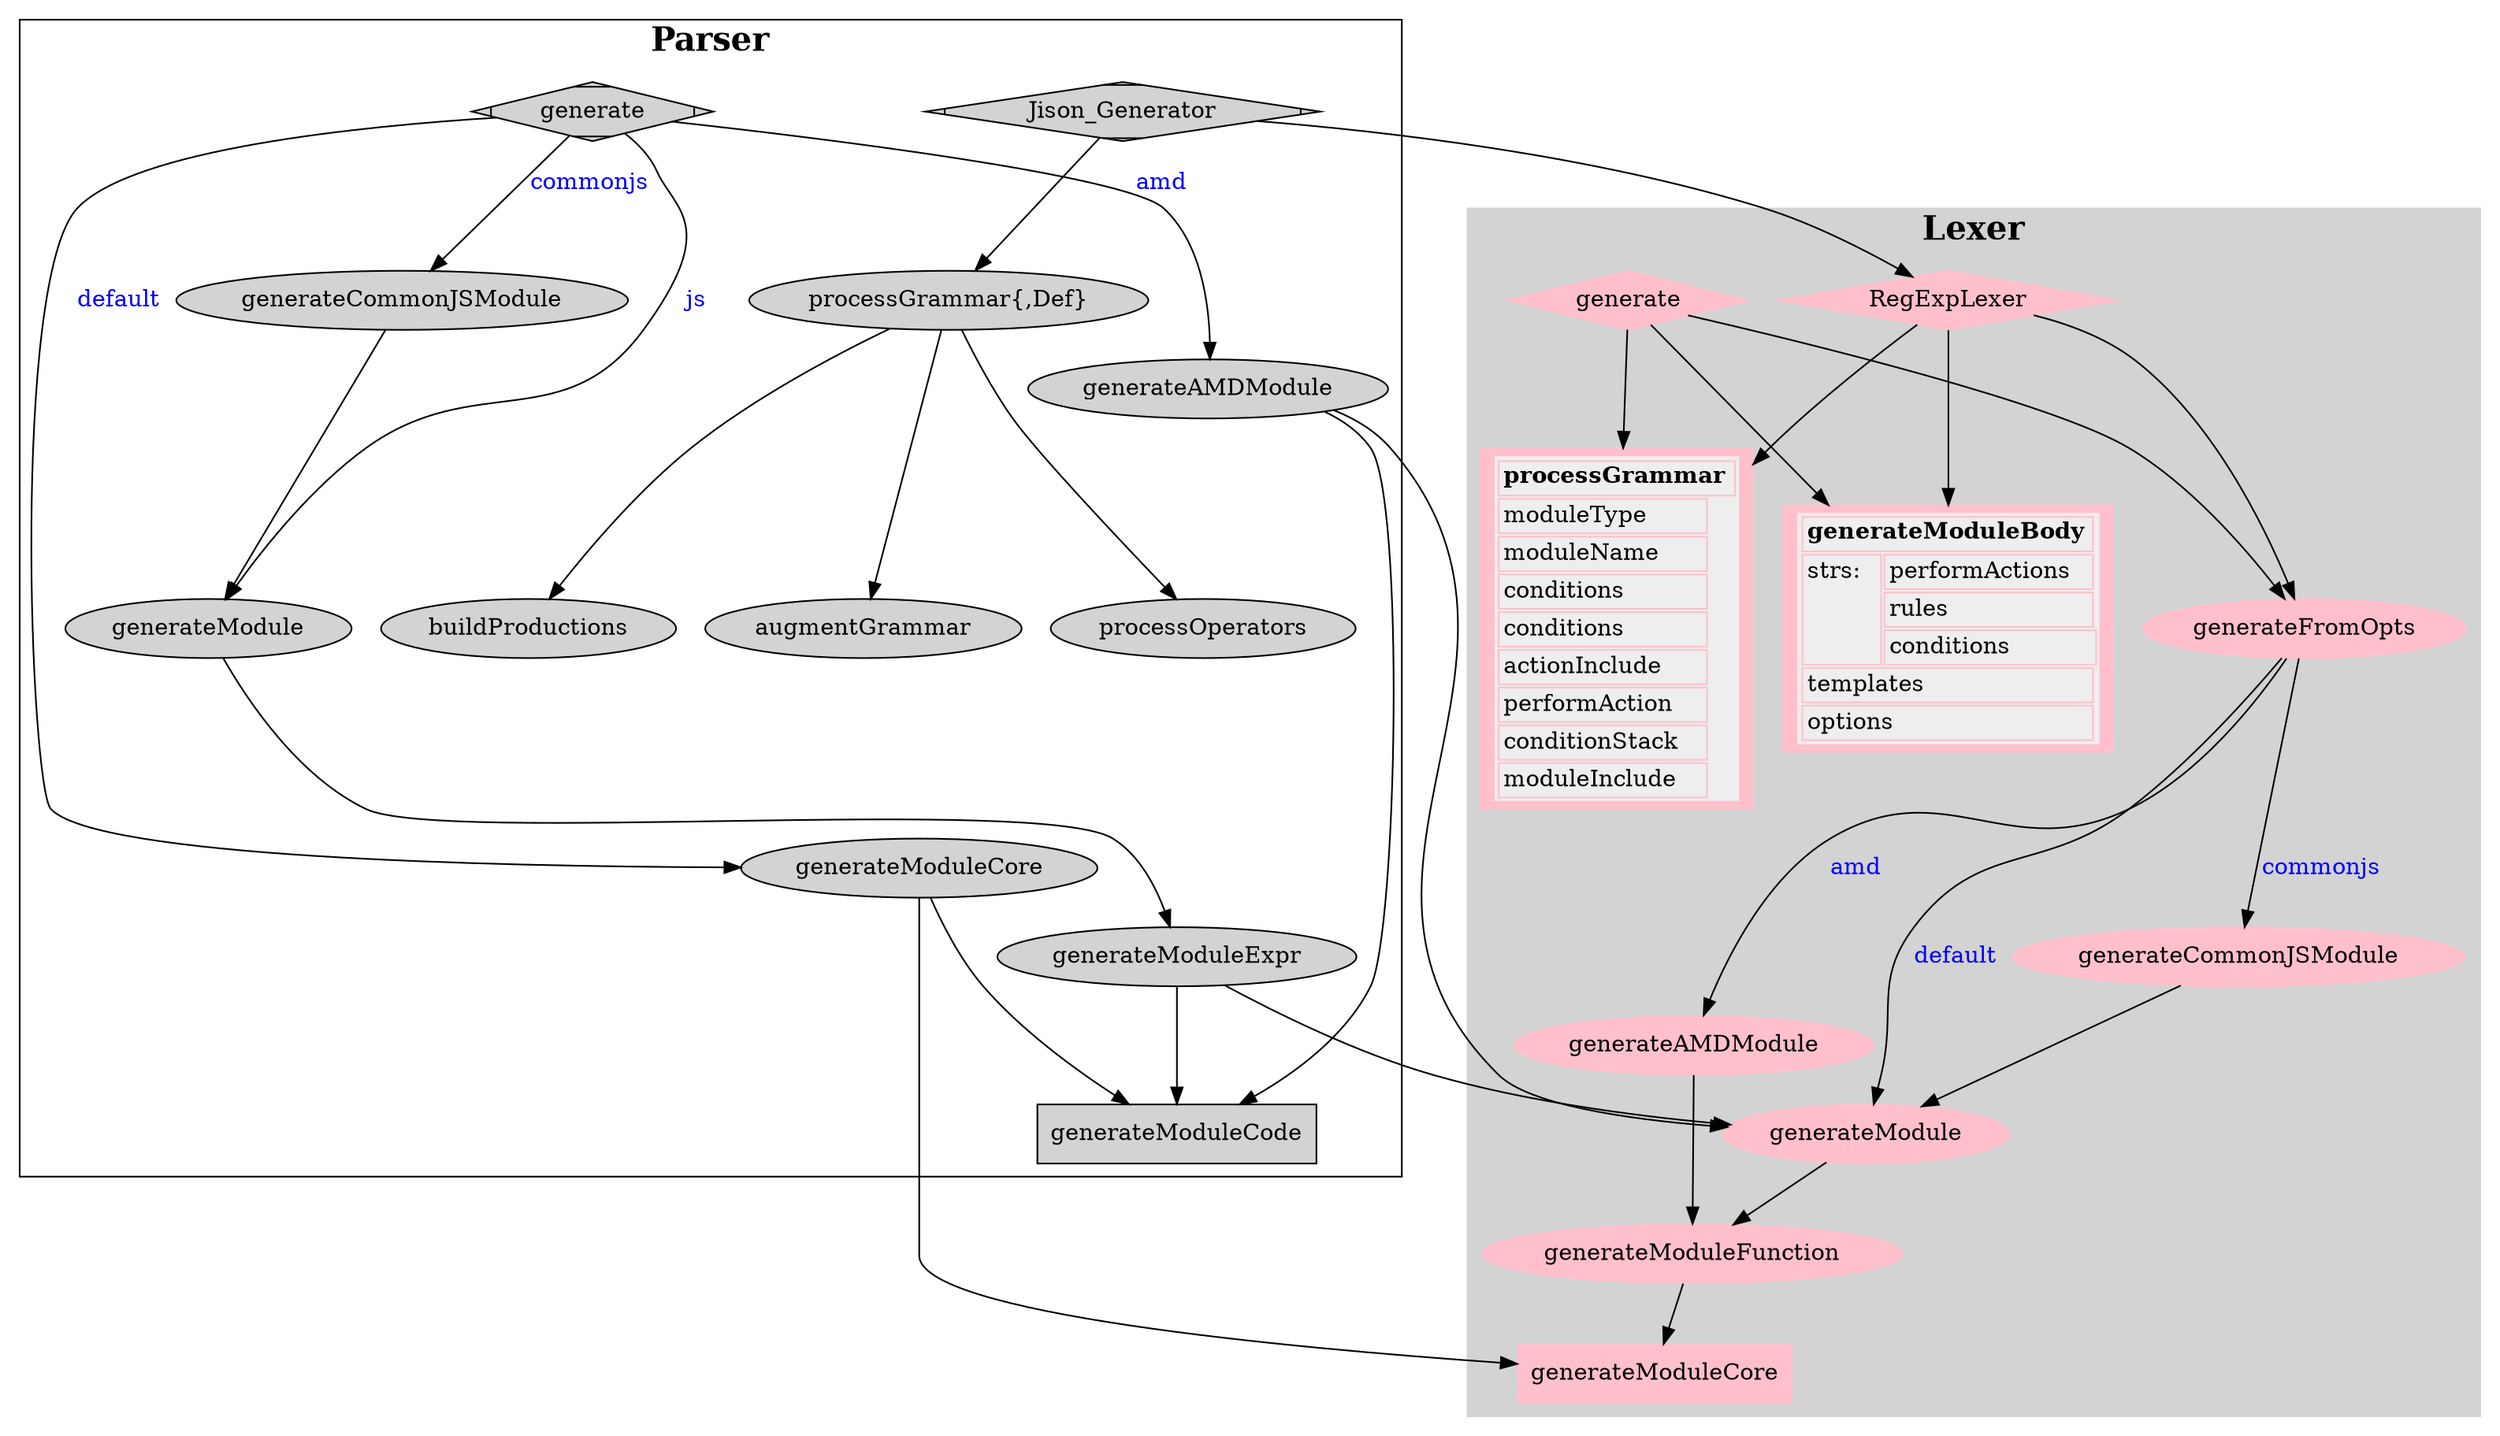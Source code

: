 digraph G {
  subgraph cluster_0 {
#    style=filled;
#    color=lightgrey;
    node [style=filled];
    generate [shape=Mdiamond];
    generateModuleCode [shape=Mbox];

    generate -> generateModule [label=<<font color="blue">js</font>>]
    generate -> generateAMDModule [label=<<font color="blue">amd</font>>]
    generate -> generateCommonJSModule [label=<<font color="blue">commonjs</font>>]
    generate -> generateModuleCore [label=<<font color="blue">default</font>>]

    generateAMDModule -> generateModuleCode    

    generateCommonJSModule -> generateModule

    generateModule -> generateModuleExpr

    generateModuleCore -> generateModuleCode

    generateModuleExpr -> generateModuleCode
    Jison_Generator [label="Jison_Generator",shape=Mdiamond]
    processGrammar [label="processGrammar{,Def}"]
    Jison_Generator -> processGrammar

    processGrammar -> processOperators
    processGrammar -> buildProductions
    processGrammar -> augmentGrammar

    label = <<b>Parser</b>>;
    fontsize = 20;
  }
  generateAMDModule -> LgenerateModule
  generateModuleCore -> LgenerateModuleCore
  generateModuleExpr -> LgenerateModule

  subgraph cluster_1 {
    style=filled;
    color=lightgrey;
    node [style=filled,color=pink];

    Lgenerate [label="generate",shape=Mdiamond]
    LRegExpLexer [label="RegExpLexer",shape=Mdiamond]
    LgenerateAMDModule [label="generateAMDModule"]
    LgenerateCommonJSModule [label="generateCommonJSModule"]
    LgenerateFromOpts [label="generateFromOpts"]
    LgenerateModule [label="generateModule",style=filled,color=pink]
    LgenerateModuleBody [label="generateModuleBody"]
    LgenerateModuleCore [label="generateModuleCore",style=filled,color=pink]
    LgenerateModuleFunction [label="generateModuleFunction"]
#    LprocessGrammar [shape=record,label="{*processGrammar*|moduleType\l|moduleName\l|conditions\l|conditions\l|actionInclude\l|performAction\l|conditionStack\l|moduleInclude\l}"]
LprocessGrammar [shape=record,label=<
<table bgcolor="#eeeeee">
  <tr><td align="left" colspan="2"><b>processGrammar</b></td></tr>
  <tr><td align="left">moduleType</td></tr>
  <tr><td align="left">moduleName</td></tr>
  <tr><td align="left">conditions</td></tr>
  <tr><td align="left">conditions</td></tr>
  <tr><td align="left">actionInclude</td></tr>
  <tr><td align="left">performAction</td></tr>
  <tr><td align="left">conditionStack</td></tr>
  <tr><td align="left">moduleInclude</td></tr>
</table>
>]

    Jison_Generator -> LRegExpLexer

    LRegExpLexer -> LprocessGrammar
    LRegExpLexer -> LgenerateModuleBody
    LRegExpLexer -> LgenerateFromOpts

    Lgenerate -> LprocessGrammar
    Lgenerate -> LgenerateModuleBody
    Lgenerate -> LgenerateFromOpts

    LgenerateFromOpts -> LgenerateCommonJSModule [label=<<font color="blue">commonjs</font>>]
    LgenerateFromOpts -> LgenerateAMDModule [label=<<font color="blue">amd</font>>]
    LgenerateFromOpts -> LgenerateModule [label=<<font color="blue">default</font>>]

    LgenerateModule -> LgenerateModuleFunction

    LgenerateAMDModule -> LgenerateModuleFunction

    LgenerateCommonJSModule -> LgenerateModule

    LgenerateModuleFunction -> LgenerateModuleCore

    LgenerateModuleCore [shape=Mbox];
#    LgenerateModuleBody [shape=record,label="{ *generateModuleBody* | {strs:| {performActions\l|rules\l|conditions\l}}| templates \l| options\l }"];
    LgenerateModuleBody [shape=record,label=<
<table bgcolor="#eeeeee">
  <tr><td align="left" colspan="2"><b>generateModuleBody</b></td></tr>
  <tr><td align="left" valign="top" rowspan="3">strs:</td><td align="left">performActions</td></tr>
  <tr><td align="left">rules</td></tr>
  <tr><td align="left" colspan="2">conditions</td></tr>
  <tr><td align="left" colspan="2">templates</td></tr>
  <tr><td align="left" colspan="2">options</td></tr>
</table>
>];

    label = <<b>Lexer</b>>;
    fontsize = 20;
  }
}
